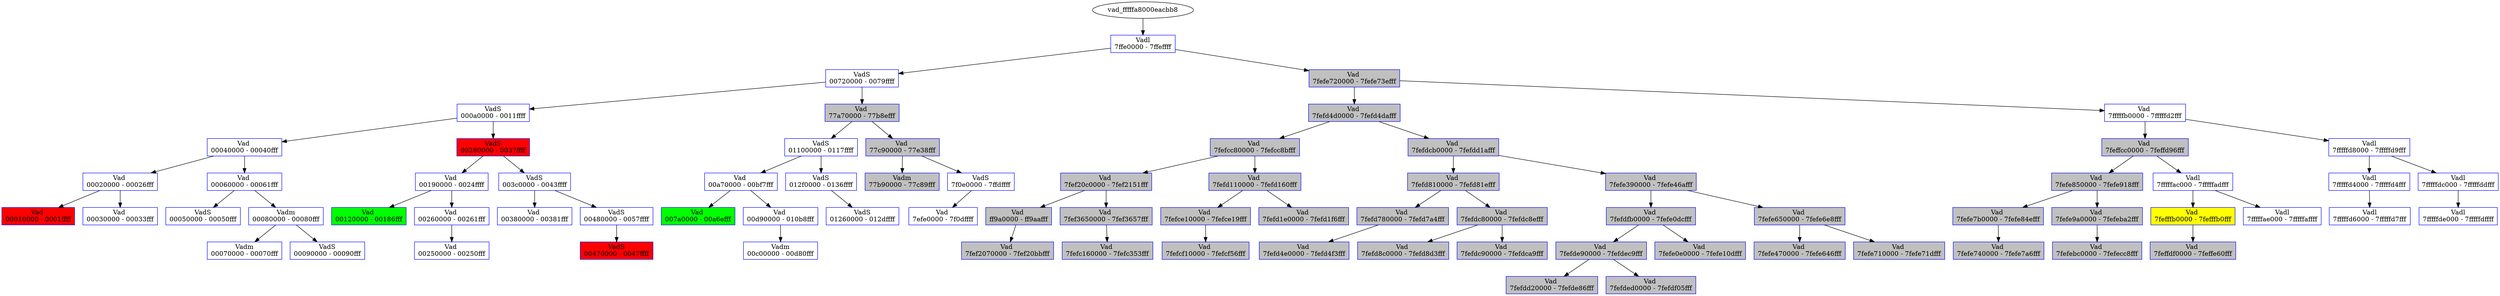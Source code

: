 /* Pid:   2660 */
digraph processtree {
graph [rankdir = "TB"];
vad_fffffa8000eacbb8 -> vad_fffffa8000eacf70
vad_fffffa8000eacf70 [label = "{ Vadl\n7ffe0000 - 7ffeffff }"shape = "record" color = "blue" style = "filled" fillcolor = "white"];
vad_fffffa8000eacf70 -> vad_fffffa8001e7a5a0
vad_fffffa8001e7a5a0 [label = "{ VadS\n00720000 - 0079ffff }"shape = "record" color = "blue" style = "filled" fillcolor = "white"];
vad_fffffa8001e7a5a0 -> vad_fffffa8002188be0
vad_fffffa8002188be0 [label = "{ VadS\n000a0000 - 0011ffff }"shape = "record" color = "blue" style = "filled" fillcolor = "white"];
vad_fffffa8002188be0 -> vad_fffffa8000eae010
vad_fffffa8000eae010 [label = "{ Vad \n00040000 - 00040fff }"shape = "record" color = "blue" style = "filled" fillcolor = "white"];
vad_fffffa8000eae010 -> vad_fffffa8000eb2ac0
vad_fffffa8000eb2ac0 [label = "{ Vad \n00020000 - 00026fff }"shape = "record" color = "blue" style = "filled" fillcolor = "white"];
vad_fffffa8000eb2ac0 -> vad_fffffa8000ead010
vad_fffffa8000ead010 [label = "{ Vad \n00010000 - 0001ffff }"shape = "record" color = "blue" style = "filled" fillcolor = "red"];
vad_fffffa8000eb2ac0 -> vad_fffffa8000eafef0
vad_fffffa8000eafef0 [label = "{ Vad \n00030000 - 00033fff }"shape = "record" color = "blue" style = "filled" fillcolor = "white"];
vad_fffffa8000eae010 -> vad_fffffa8000eb2a30
vad_fffffa8000eb2a30 [label = "{ Vad \n00060000 - 00061fff }"shape = "record" color = "blue" style = "filled" fillcolor = "white"];
vad_fffffa8000eb2a30 -> vad_fffffa8001e970a0
vad_fffffa8001e970a0 [label = "{ VadS\n00050000 - 00050fff }"shape = "record" color = "blue" style = "filled" fillcolor = "white"];
vad_fffffa8000eb2a30 -> vad_fffffa8000eb27c0
vad_fffffa8000eb27c0 [label = "{ Vadm\n00080000 - 00080fff }"shape = "record" color = "blue" style = "filled" fillcolor = "white"];
vad_fffffa8000eb27c0 -> vad_fffffa8000eb2900
vad_fffffa8000eb2900 [label = "{ Vadm\n00070000 - 00070fff }"shape = "record" color = "blue" style = "filled" fillcolor = "white"];
vad_fffffa8000eb27c0 -> vad_fffffa800223f240
vad_fffffa800223f240 [label = "{ VadS\n00090000 - 00090fff }"shape = "record" color = "blue" style = "filled" fillcolor = "white"];
vad_fffffa8002188be0 -> vad_fffffa8002183230
vad_fffffa8002183230 [label = "{ VadS\n00280000 - 0037ffff }"shape = "record" color = "blue" style = "filled" fillcolor = "red"];
vad_fffffa8002183230 -> vad_fffffa8000eb2bf0
vad_fffffa8000eb2bf0 [label = "{ Vad \n00190000 - 0024ffff }"shape = "record" color = "blue" style = "filled" fillcolor = "white"];
vad_fffffa8000eb2bf0 -> vad_fffffa8000eadc50
vad_fffffa8000eadc50 [label = "{ Vad \n00120000 - 00186fff }"shape = "record" color = "blue" style = "filled" fillcolor = "green"];
vad_fffffa8000eb2bf0 -> vad_fffffa8000ea5010
vad_fffffa8000ea5010 [label = "{ Vad \n00260000 - 00261fff }"shape = "record" color = "blue" style = "filled" fillcolor = "white"];
vad_fffffa8000ea5010 -> vad_fffffa8000eb60c0
vad_fffffa8000eb60c0 [label = "{ Vad \n00250000 - 00250fff }"shape = "record" color = "blue" style = "filled" fillcolor = "white"];
vad_fffffa8002183230 -> vad_fffffa80022b1d70
vad_fffffa80022b1d70 [label = "{ VadS\n003c0000 - 0043ffff }"shape = "record" color = "blue" style = "filled" fillcolor = "white"];
vad_fffffa80022b1d70 -> vad_fffffa80022a1ec0
vad_fffffa80022a1ec0 [label = "{ Vad \n00380000 - 00381fff }"shape = "record" color = "blue" style = "filled" fillcolor = "white"];
vad_fffffa80022b1d70 -> vad_fffffa8001d39280
vad_fffffa8001d39280 [label = "{ VadS\n00480000 - 0057ffff }"shape = "record" color = "blue" style = "filled" fillcolor = "white"];
vad_fffffa8001d39280 -> vad_fffffa8000ea5220
vad_fffffa8000ea5220 [label = "{ VadS\n00470000 - 0047ffff }"shape = "record" color = "blue" style = "filled" fillcolor = "red"];
vad_fffffa8001e7a5a0 -> vad_fffffa8000eaf5f0
vad_fffffa8000eaf5f0 [label = "{ Vad \n77a70000 - 77b8efff }"shape = "record" color = "blue" style = "filled" fillcolor = "gray"];
vad_fffffa8000eaf5f0 -> vad_fffffa80021e33f0
vad_fffffa80021e33f0 [label = "{ VadS\n01100000 - 0117ffff }"shape = "record" color = "blue" style = "filled" fillcolor = "white"];
vad_fffffa80021e33f0 -> vad_fffffa8000eb2e60
vad_fffffa8000eb2e60 [label = "{ Vad \n00a70000 - 00bf7fff }"shape = "record" color = "blue" style = "filled" fillcolor = "white"];
vad_fffffa8000eb2e60 -> vad_fffffa8000eb1920
vad_fffffa8000eb1920 [label = "{ Vad \n007a0000 - 00a6efff }"shape = "record" color = "blue" style = "filled" fillcolor = "green"];
vad_fffffa8000eb2e60 -> vad_fffffa8000eb29a0
vad_fffffa8000eb29a0 [label = "{ Vad \n00d90000 - 010b8fff }"shape = "record" color = "blue" style = "filled" fillcolor = "white"];
vad_fffffa8000eb29a0 -> vad_fffffa8000eb2b50
vad_fffffa8000eb2b50 [label = "{ Vadm\n00c00000 - 00d80fff }"shape = "record" color = "blue" style = "filled" fillcolor = "white"];
vad_fffffa80021e33f0 -> vad_fffffa8001e43790
vad_fffffa8001e43790 [label = "{ VadS\n012f0000 - 0136ffff }"shape = "record" color = "blue" style = "filled" fillcolor = "white"];
vad_fffffa8001e43790 -> vad_fffffa8001ca0090
vad_fffffa8001ca0090 [label = "{ VadS\n01260000 - 012dffff }"shape = "record" color = "blue" style = "filled" fillcolor = "white"];
vad_fffffa8000eaf5f0 -> vad_fffffa8000eac610
vad_fffffa8000eac610 [label = "{ Vad \n77c90000 - 77e38fff }"shape = "record" color = "blue" style = "filled" fillcolor = "gray"];
vad_fffffa8000eac610 -> vad_fffffa8000eb2860
vad_fffffa8000eb2860 [label = "{ Vadm\n77b90000 - 77c89fff }"shape = "record" color = "blue" style = "filled" fillcolor = "gray"];
vad_fffffa8000eac610 -> vad_fffffa8000ea72f0
vad_fffffa8000ea72f0 [label = "{ VadS\n7f0e0000 - 7ffdffff }"shape = "record" color = "blue" style = "filled" fillcolor = "white"];
vad_fffffa8000ea72f0 -> vad_fffffa8000eadce0
vad_fffffa8000eadce0 [label = "{ Vad \n7efe0000 - 7f0dffff }"shape = "record" color = "blue" style = "filled" fillcolor = "white"];
vad_fffffa8000eacf70 -> vad_fffffa8000ead9e0
vad_fffffa8000ead9e0 [label = "{ Vad \n7fefe720000 - 7fefe73efff }"shape = "record" color = "blue" style = "filled" fillcolor = "gray"];
vad_fffffa8000ead9e0 -> vad_fffffa8000eb4510
vad_fffffa8000eb4510 [label = "{ Vad \n7fefd4d0000 - 7fefd4dafff }"shape = "record" color = "blue" style = "filled" fillcolor = "gray"];
vad_fffffa8000eb4510 -> vad_fffffa8000eb2ef0
vad_fffffa8000eb2ef0 [label = "{ Vad \n7fefcc80000 - 7fefcc8bfff }"shape = "record" color = "blue" style = "filled" fillcolor = "gray"];
vad_fffffa8000eb2ef0 -> vad_fffffa8000eb1670
vad_fffffa8000eb1670 [label = "{ Vad \n7fef20c0000 - 7fef2151fff }"shape = "record" color = "blue" style = "filled" fillcolor = "gray"];
vad_fffffa8000eb1670 -> vad_fffffa8000eab570
vad_fffffa8000eab570 [label = "{ Vad \nff9a0000 - ff9aafff }"shape = "record" color = "blue" style = "filled" fillcolor = "gray"];
vad_fffffa8000eab570 -> vad_fffffa8000eb9700
vad_fffffa8000eb9700 [label = "{ Vad \n7fef2070000 - 7fef20bbfff }"shape = "record" color = "blue" style = "filled" fillcolor = "gray"];
vad_fffffa8000eb1670 -> vad_fffffa8000eb1550
vad_fffffa8000eb1550 [label = "{ Vad \n7fef3650000 - 7fef3657fff }"shape = "record" color = "blue" style = "filled" fillcolor = "gray"];
vad_fffffa8000eb1550 -> vad_fffffa8000ea5190
vad_fffffa8000ea5190 [label = "{ Vad \n7fefc160000 - 7fefc353fff }"shape = "record" color = "blue" style = "filled" fillcolor = "gray"];
vad_fffffa8000eb2ef0 -> vad_fffffa8000eb5ef0
vad_fffffa8000eb5ef0 [label = "{ Vad \n7fefd110000 - 7fefd160fff }"shape = "record" color = "blue" style = "filled" fillcolor = "gray"];
vad_fffffa8000eb5ef0 -> vad_fffffa8000eb5940
vad_fffffa8000eb5940 [label = "{ Vad \n7fefce10000 - 7fefce19fff }"shape = "record" color = "blue" style = "filled" fillcolor = "gray"];
vad_fffffa8000eb5940 -> vad_fffffa8000eb7a20
vad_fffffa8000eb7a20 [label = "{ Vad \n7fefcf10000 - 7fefcf56fff }"shape = "record" color = "blue" style = "filled" fillcolor = "gray"];
vad_fffffa8000eb5ef0 -> vad_fffffa8000eb7ab0
vad_fffffa8000eb7ab0 [label = "{ Vad \n7fefd1e0000 - 7fefd1f6fff }"shape = "record" color = "blue" style = "filled" fillcolor = "gray"];
vad_fffffa8000eb4510 -> vad_fffffa8000eaf410
vad_fffffa8000eaf410 [label = "{ Vad \n7fefdcb0000 - 7fefdd1afff }"shape = "record" color = "blue" style = "filled" fillcolor = "gray"];
vad_fffffa8000eaf410 -> vad_fffffa8000eb3c10
vad_fffffa8000eb3c10 [label = "{ Vad \n7fefd810000 - 7fefd81efff }"shape = "record" color = "blue" style = "filled" fillcolor = "gray"];
vad_fffffa8000eb3c10 -> vad_fffffa8000eb5f80
vad_fffffa8000eb5f80 [label = "{ Vad \n7fefd780000 - 7fefd7a4fff }"shape = "record" color = "blue" style = "filled" fillcolor = "gray"];
vad_fffffa8000eb5f80 -> vad_fffffa8000eb58b0
vad_fffffa8000eb58b0 [label = "{ Vad \n7fefd4e0000 - 7fefd4f3fff }"shape = "record" color = "blue" style = "filled" fillcolor = "gray"];
vad_fffffa8000eb3c10 -> vad_fffffa80021efa60
vad_fffffa80021efa60 [label = "{ Vad \n7fefdc80000 - 7fefdc8efff }"shape = "record" color = "blue" style = "filled" fillcolor = "gray"];
vad_fffffa80021efa60 -> vad_fffffa8000eb3ab0
vad_fffffa8000eb3ab0 [label = "{ Vad \n7fefd8c0000 - 7fefd8d3fff }"shape = "record" color = "blue" style = "filled" fillcolor = "gray"];
vad_fffffa80021efa60 -> vad_fffffa8000eb88f0
vad_fffffa8000eb88f0 [label = "{ Vad \n7fefdc90000 - 7fefdca9fff }"shape = "record" color = "blue" style = "filled" fillcolor = "gray"];
vad_fffffa8000eaf410 -> vad_fffffa8000eb15e0
vad_fffffa8000eb15e0 [label = "{ Vad \n7fefe390000 - 7fefe46afff }"shape = "record" color = "blue" style = "filled" fillcolor = "gray"];
vad_fffffa8000eb15e0 -> vad_fffffa8000ead950
vad_fffffa8000ead950 [label = "{ Vad \n7fefdfb0000 - 7fefe0dcfff }"shape = "record" color = "blue" style = "filled" fillcolor = "gray"];
vad_fffffa8000ead950 -> vad_fffffa8000eb06d0
vad_fffffa8000eb06d0 [label = "{ Vad \n7fefde90000 - 7fefdec9fff }"shape = "record" color = "blue" style = "filled" fillcolor = "gray"];
vad_fffffa8000eb06d0 -> vad_fffffa80021efaf0
vad_fffffa80021efaf0 [label = "{ Vad \n7fefdd20000 - 7fefde86fff }"shape = "record" color = "blue" style = "filled" fillcolor = "gray"];
vad_fffffa8000eb06d0 -> vad_fffffa8000eb63e0
vad_fffffa8000eb63e0 [label = "{ Vad \n7fefded0000 - 7fefdf05fff }"shape = "record" color = "blue" style = "filled" fillcolor = "gray"];
vad_fffffa8000ead950 -> vad_fffffa8000eb2dd0
vad_fffffa8000eb2dd0 [label = "{ Vad \n7fefe0e0000 - 7fefe10dfff }"shape = "record" color = "blue" style = "filled" fillcolor = "gray"];
vad_fffffa8000eb15e0 -> vad_fffffa8000eb7d70
vad_fffffa8000eb7d70 [label = "{ Vad \n7fefe650000 - 7fefe6e8fff }"shape = "record" color = "blue" style = "filled" fillcolor = "gray"];
vad_fffffa8000eb7d70 -> vad_fffffa8000eb8980
vad_fffffa8000eb8980 [label = "{ Vad \n7fefe470000 - 7fefe646fff }"shape = "record" color = "blue" style = "filled" fillcolor = "gray"];
vad_fffffa8000eb7d70 -> vad_fffffa8000eb1430
vad_fffffa8000eb1430 [label = "{ Vad \n7fefe710000 - 7fefe71dfff }"shape = "record" color = "blue" style = "filled" fillcolor = "gray"];
vad_fffffa8000ead9e0 -> vad_fffffa8000eac580
vad_fffffa8000eac580 [label = "{ Vad \n7fffffb0000 - 7fffffd2fff }"shape = "record" color = "blue" style = "filled" fillcolor = "white"];
vad_fffffa8000eac580 -> vad_fffffa8000eb2010
vad_fffffa8000eb2010 [label = "{ Vad \n7feffcc0000 - 7feffd96fff }"shape = "record" color = "blue" style = "filled" fillcolor = "gray"];
vad_fffffa8000eb2010 -> vad_fffffa8000eb13a0
vad_fffffa8000eb13a0 [label = "{ Vad \n7fefe850000 - 7fefe918fff }"shape = "record" color = "blue" style = "filled" fillcolor = "gray"];
vad_fffffa8000eb13a0 -> vad_fffffa8000eadbc0
vad_fffffa8000eadbc0 [label = "{ Vad \n7fefe7b0000 - 7fefe84efff }"shape = "record" color = "blue" style = "filled" fillcolor = "gray"];
vad_fffffa8000eadbc0 -> vad_fffffa8000eb14c0
vad_fffffa8000eb14c0 [label = "{ Vad \n7fefe740000 - 7fefe7a6fff }"shape = "record" color = "blue" style = "filled" fillcolor = "gray"];
vad_fffffa8000eb13a0 -> vad_fffffa8000eb2f80
vad_fffffa8000eb2f80 [label = "{ Vad \n7fefe9a0000 - 7fefeba2fff }"shape = "record" color = "blue" style = "filled" fillcolor = "gray"];
vad_fffffa8000eb2f80 -> vad_fffffa8000eb2d40
vad_fffffa8000eb2d40 [label = "{ Vad \n7fefebc0000 - 7fefecc8fff }"shape = "record" color = "blue" style = "filled" fillcolor = "gray"];
vad_fffffa8000eb2010 -> vad_fffffa8000eb2280
vad_fffffa8000eb2280 [label = "{ Vadl\n7fffffac000 - 7fffffadfff }"shape = "record" color = "blue" style = "filled" fillcolor = "white"];
vad_fffffa8000eb2280 -> vad_fffffa8000eae7d0
vad_fffffa8000eae7d0 [label = "{ Vad \n7fefffb0000 - 7fefffb0fff }"shape = "record" color = "blue" style = "filled" fillcolor = "yellow"];
vad_fffffa8000eae7d0 -> vad_fffffa8000ea5100
vad_fffffa8000ea5100 [label = "{ Vad \n7feffdf0000 - 7feffe60fff }"shape = "record" color = "blue" style = "filled" fillcolor = "gray"];
vad_fffffa8000eb2280 -> vad_fffffa8000eb20e0
vad_fffffa8000eb20e0 [label = "{ Vadl\n7fffffae000 - 7fffffaffff }"shape = "record" color = "blue" style = "filled" fillcolor = "white"];
vad_fffffa8000eac580 -> vad_fffffa8002245da0
vad_fffffa8002245da0 [label = "{ Vadl\n7fffffd8000 - 7fffffd9fff }"shape = "record" color = "blue" style = "filled" fillcolor = "white"];
vad_fffffa8002245da0 -> vad_fffffa8000eae860
vad_fffffa8000eae860 [label = "{ Vadl\n7fffffd4000 - 7fffffd4fff }"shape = "record" color = "blue" style = "filled" fillcolor = "white"];
vad_fffffa8000eae860 -> vad_fffffa8000eb3400
vad_fffffa8000eb3400 [label = "{ Vadl\n7fffffd6000 - 7fffffd7fff }"shape = "record" color = "blue" style = "filled" fillcolor = "white"];
vad_fffffa8002245da0 -> vad_fffffa8001f2b3e0
vad_fffffa8001f2b3e0 [label = "{ Vadl\n7fffffdc000 - 7fffffddfff }"shape = "record" color = "blue" style = "filled" fillcolor = "white"];
vad_fffffa8001f2b3e0 -> vad_fffffa8000eaf010
vad_fffffa8000eaf010 [label = "{ Vadl\n7fffffde000 - 7fffffdffff }"shape = "record" color = "blue" style = "filled" fillcolor = "white"];
}
